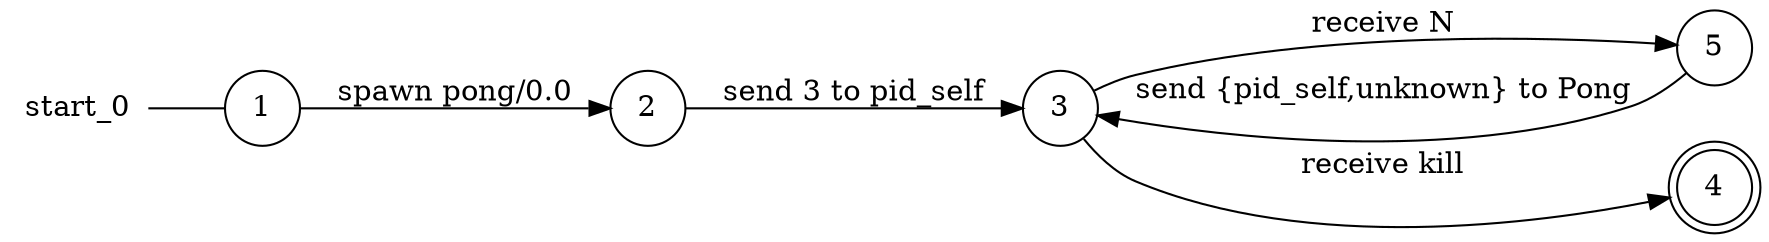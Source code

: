 digraph start_0 {
	rankdir="LR";
	n_0 [label="start_0", shape="plaintext"];
	n_1 [id="5", shape=circle, label="5"];
	n_2 [id="6", shape=doublecircle, label="4"];
	n_3 [id="1", shape=circle, label="1"];
	n_0 -> n_3 [arrowhead=none];
	n_4 [id="2", shape=circle, label="2"];
	n_5 [id="3", shape=circle, label="3"];

	n_3 -> n_4 [id="[$e|1]", label="spawn pong/0.0"];
	n_4 -> n_5 [id="[$e|7]", label="send 3 to pid_self"];
	n_5 -> n_2 [id="[$e|0]", label="receive kill"];
	n_1 -> n_5 [id="[$e|5]", label="send {pid_self,unknown} to Pong"];
	n_5 -> n_1 [id="[$e|3]", label="receive N"];
}
